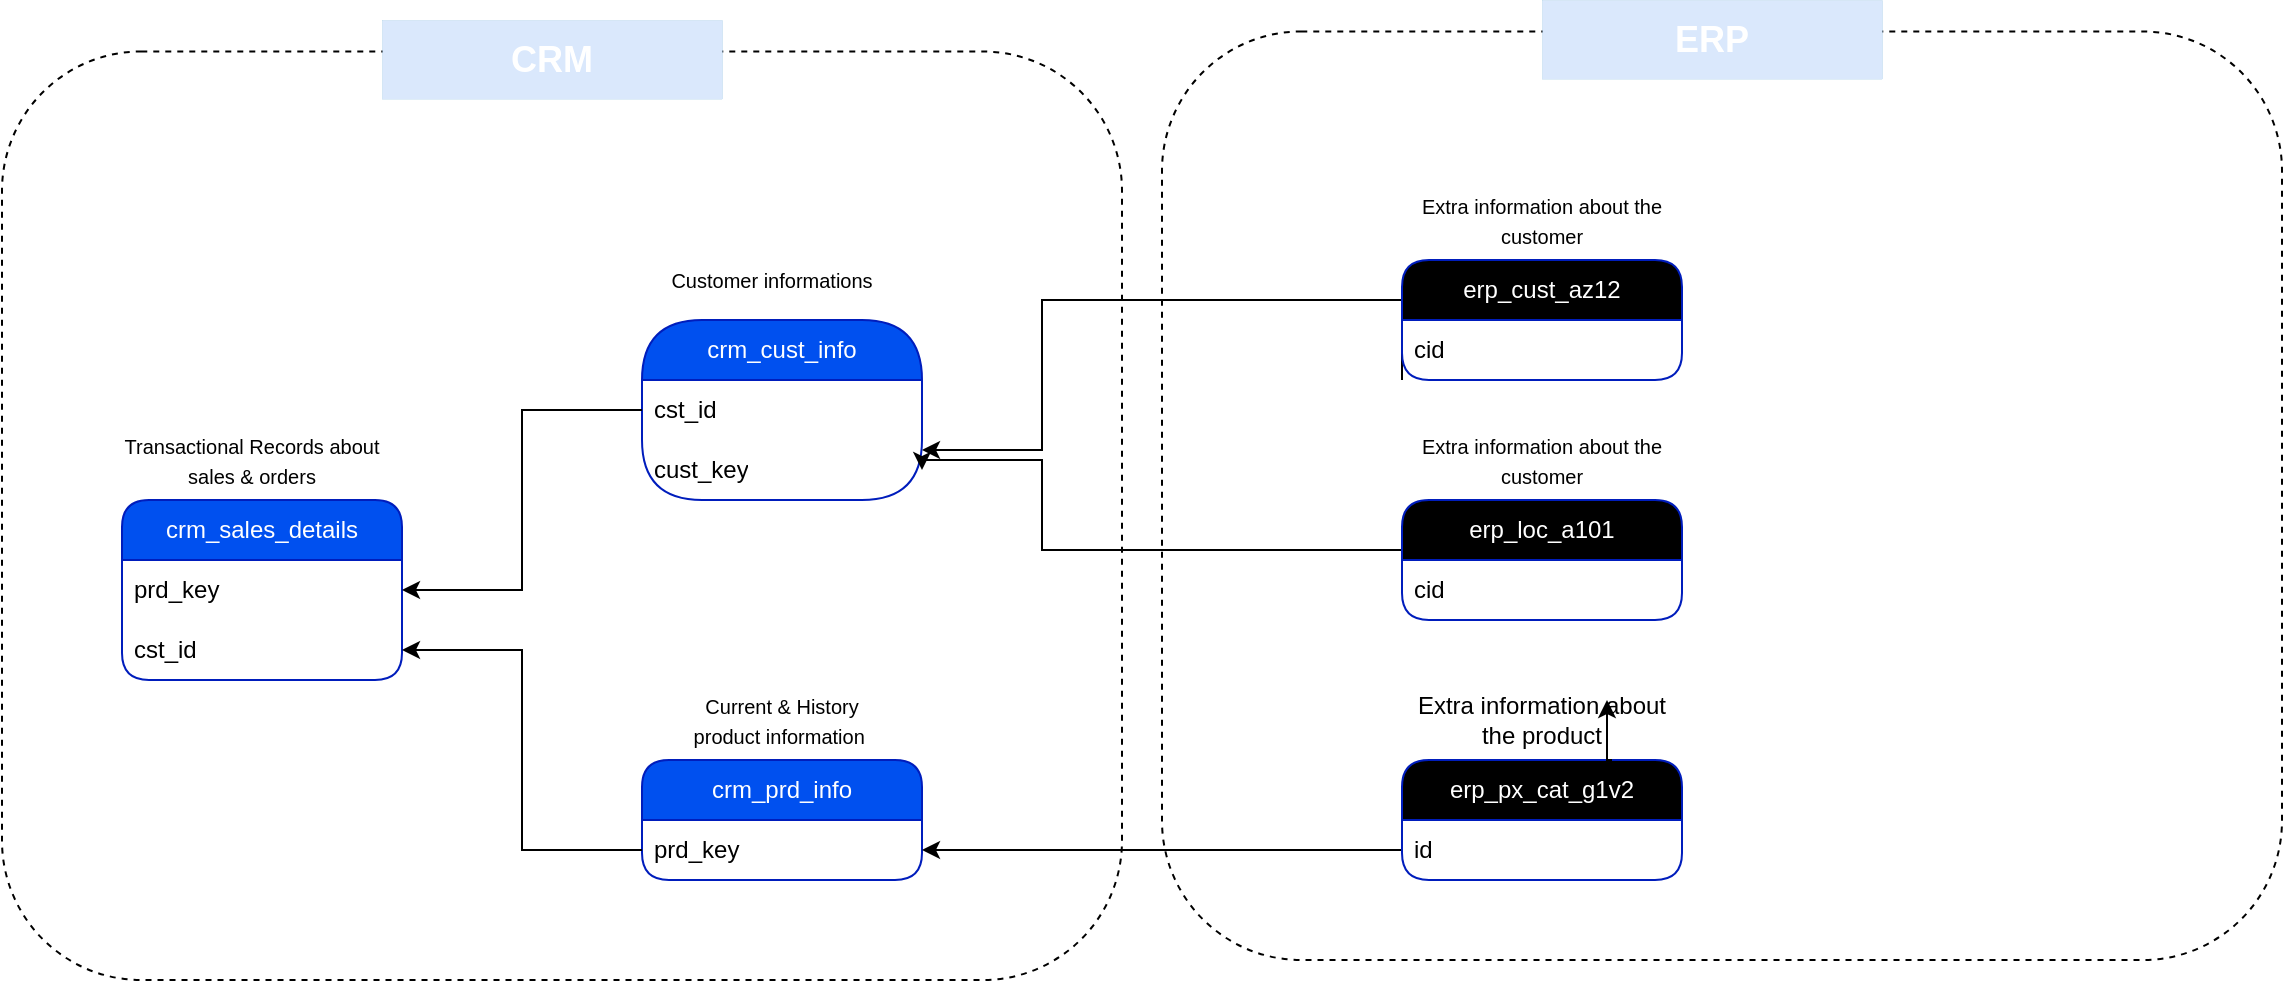 <mxfile version="27.0.1">
  <diagram name="Page-1" id="kK49lLlXKdRoKs_tVOsr">
    <mxGraphModel dx="2160" dy="732" grid="1" gridSize="10" guides="1" tooltips="1" connect="1" arrows="1" fold="1" page="1" pageScale="1" pageWidth="850" pageHeight="1100" math="0" shadow="0">
      <root>
        <mxCell id="0" />
        <mxCell id="1" parent="0" />
        <mxCell id="ItWA_65raA4j_NTFvdOH-40" value="" style="group" vertex="1" connectable="0" parent="1">
          <mxGeometry x="-120" y="160" width="560" height="480" as="geometry" />
        </mxCell>
        <mxCell id="ItWA_65raA4j_NTFvdOH-37" value="" style="rounded=1;whiteSpace=wrap;html=1;fillColor=none;shadow=0;glass=0;dashed=1;" vertex="1" parent="ItWA_65raA4j_NTFvdOH-40">
          <mxGeometry y="15.738" width="560" height="464.262" as="geometry" />
        </mxCell>
        <mxCell id="ItWA_65raA4j_NTFvdOH-39" value="&lt;b&gt;&lt;font style=&quot;font-size: 18px;&quot;&gt;CRM&lt;/font&gt;&lt;/b&gt;" style="text;html=1;align=center;verticalAlign=middle;whiteSpace=wrap;rounded=0;fillColor=light-dark(#DAE8FC,#DAE8FC);strokeWidth=0;fontColor=#ffffff;strokeColor=#006EAF;" vertex="1" parent="ItWA_65raA4j_NTFvdOH-40">
          <mxGeometry x="190" width="170" height="39.344" as="geometry" />
        </mxCell>
        <mxCell id="ItWA_65raA4j_NTFvdOH-29" value="" style="group" vertex="1" connectable="0" parent="ItWA_65raA4j_NTFvdOH-40">
          <mxGeometry x="320" y="120" width="140" height="120" as="geometry" />
        </mxCell>
        <mxCell id="WFQA6RG_DdRYdsasc-DS-1" value="crm_cust_info" style="swimlane;fontStyle=0;childLayout=stackLayout;horizontal=1;startSize=30;horizontalStack=0;resizeParent=1;resizeParentMax=0;resizeLast=0;collapsible=1;marginBottom=0;whiteSpace=wrap;html=1;fillColor=light-dark(#0050EF,#A9C4EB);fontColor=#ffffff;strokeColor=#001DBC;rounded=1;arcSize=50;" parent="ItWA_65raA4j_NTFvdOH-29" vertex="1">
          <mxGeometry y="30" width="140" height="90" as="geometry" />
        </mxCell>
        <mxCell id="WFQA6RG_DdRYdsasc-DS-2" value="cst_id" style="text;strokeColor=none;fillColor=none;align=left;verticalAlign=middle;spacingLeft=4;spacingRight=4;overflow=hidden;points=[[0,0.5],[1,0.5]];portConstraint=eastwest;rotatable=0;whiteSpace=wrap;html=1;" parent="WFQA6RG_DdRYdsasc-DS-1" vertex="1">
          <mxGeometry y="30" width="140" height="30" as="geometry" />
        </mxCell>
        <mxCell id="ItWA_65raA4j_NTFvdOH-13" value="cust_key" style="text;strokeColor=none;fillColor=none;align=left;verticalAlign=middle;spacingLeft=4;spacingRight=4;overflow=hidden;points=[[0,0.5],[1,0.5]];portConstraint=eastwest;rotatable=0;whiteSpace=wrap;html=1;" vertex="1" parent="WFQA6RG_DdRYdsasc-DS-1">
          <mxGeometry y="60" width="140" height="30" as="geometry" />
        </mxCell>
        <mxCell id="WFQA6RG_DdRYdsasc-DS-5" value="&lt;font style=&quot;font-size: 10px;&quot;&gt;Customer informations&lt;/font&gt;" style="text;html=1;align=center;verticalAlign=middle;whiteSpace=wrap;rounded=0;" parent="ItWA_65raA4j_NTFvdOH-29" vertex="1">
          <mxGeometry x="10" width="110" height="20" as="geometry" />
        </mxCell>
        <mxCell id="ItWA_65raA4j_NTFvdOH-41" value="" style="group" vertex="1" connectable="0" parent="1">
          <mxGeometry x="460" y="150" width="560" height="480" as="geometry" />
        </mxCell>
        <mxCell id="ItWA_65raA4j_NTFvdOH-42" value="" style="rounded=1;whiteSpace=wrap;html=1;fillColor=none;shadow=0;glass=0;dashed=1;" vertex="1" parent="ItWA_65raA4j_NTFvdOH-41">
          <mxGeometry y="15.738" width="560" height="464.262" as="geometry" />
        </mxCell>
        <mxCell id="ItWA_65raA4j_NTFvdOH-43" value="&lt;b&gt;&lt;font style=&quot;font-size: 18px;&quot;&gt;ERP&lt;/font&gt;&lt;/b&gt;" style="text;html=1;align=center;verticalAlign=middle;whiteSpace=wrap;rounded=0;fillColor=light-dark(#DAE8FC,#FFB366);strokeWidth=0;fontColor=#ffffff;strokeColor=#006EAF;" vertex="1" parent="ItWA_65raA4j_NTFvdOH-41">
          <mxGeometry x="190" width="170" height="39.344" as="geometry" />
        </mxCell>
        <mxCell id="ItWA_65raA4j_NTFvdOH-14" style="edgeStyle=orthogonalEdgeStyle;rounded=0;orthogonalLoop=1;jettySize=auto;html=1;exitX=0;exitY=0.5;exitDx=0;exitDy=0;entryX=1;entryY=0.5;entryDx=0;entryDy=0;" edge="1" parent="ItWA_65raA4j_NTFvdOH-41">
          <mxGeometry relative="1" as="geometry">
            <mxPoint x="120" y="190" as="sourcePoint" />
            <mxPoint x="-120" y="225" as="targetPoint" />
            <Array as="points">
              <mxPoint x="-60" y="150" />
              <mxPoint x="-60" y="225" />
            </Array>
          </mxGeometry>
        </mxCell>
        <mxCell id="WFQA6RG_DdRYdsasc-DS-7" value="" style="group" parent="1" vertex="1" connectable="0">
          <mxGeometry x="200" y="520" width="140" height="90" as="geometry" />
        </mxCell>
        <mxCell id="ItWA_65raA4j_NTFvdOH-47" value="" style="group" vertex="1" connectable="0" parent="WFQA6RG_DdRYdsasc-DS-7">
          <mxGeometry y="-20" width="140" height="90" as="geometry" />
        </mxCell>
        <mxCell id="WFQA6RG_DdRYdsasc-DS-8" value="crm_prd_info" style="swimlane;fontStyle=0;childLayout=stackLayout;horizontal=1;startSize=30;horizontalStack=0;resizeParent=1;resizeParentMax=0;resizeLast=0;collapsible=1;marginBottom=0;whiteSpace=wrap;html=1;fillColor=light-dark(#0050EF,#A9C4EB);fontColor=#ffffff;strokeColor=#001DBC;rounded=1;" parent="ItWA_65raA4j_NTFvdOH-47" vertex="1">
          <mxGeometry y="30" width="140" height="60" as="geometry" />
        </mxCell>
        <mxCell id="WFQA6RG_DdRYdsasc-DS-9" value="prd_key" style="text;strokeColor=none;fillColor=none;align=left;verticalAlign=middle;spacingLeft=4;spacingRight=4;overflow=hidden;points=[[0,0.5],[1,0.5]];portConstraint=eastwest;rotatable=0;whiteSpace=wrap;html=1;" parent="WFQA6RG_DdRYdsasc-DS-8" vertex="1">
          <mxGeometry y="30" width="140" height="30" as="geometry" />
        </mxCell>
        <mxCell id="WFQA6RG_DdRYdsasc-DS-10" value="&lt;span style=&quot;font-size: 10px;&quot;&gt;Current &amp;amp; History product information&amp;nbsp;&lt;/span&gt;" style="text;html=1;align=center;verticalAlign=middle;whiteSpace=wrap;rounded=0;" parent="ItWA_65raA4j_NTFvdOH-47" vertex="1">
          <mxGeometry x="15" width="110" height="20" as="geometry" />
        </mxCell>
        <mxCell id="ItWA_65raA4j_NTFvdOH-1" value="" style="group" vertex="1" connectable="0" parent="1">
          <mxGeometry x="-60" y="370" width="140" height="90" as="geometry" />
        </mxCell>
        <mxCell id="ItWA_65raA4j_NTFvdOH-2" value="crm_sales_details" style="swimlane;fontStyle=0;childLayout=stackLayout;horizontal=1;startSize=30;horizontalStack=0;resizeParent=1;resizeParentMax=0;resizeLast=0;collapsible=1;marginBottom=0;whiteSpace=wrap;html=1;fillColor=light-dark(#0050EF,#A9C4EB);fontColor=#ffffff;strokeColor=#001DBC;rounded=1;" vertex="1" parent="ItWA_65raA4j_NTFvdOH-1">
          <mxGeometry y="30" width="140" height="90" as="geometry" />
        </mxCell>
        <mxCell id="ItWA_65raA4j_NTFvdOH-3" value="prd_key" style="text;strokeColor=none;fillColor=none;align=left;verticalAlign=middle;spacingLeft=4;spacingRight=4;overflow=hidden;points=[[0,0.5],[1,0.5]];portConstraint=eastwest;rotatable=0;whiteSpace=wrap;html=1;" vertex="1" parent="ItWA_65raA4j_NTFvdOH-2">
          <mxGeometry y="30" width="140" height="30" as="geometry" />
        </mxCell>
        <mxCell id="ItWA_65raA4j_NTFvdOH-5" value="cst_id" style="text;strokeColor=none;fillColor=none;align=left;verticalAlign=middle;spacingLeft=4;spacingRight=4;overflow=hidden;points=[[0,0.5],[1,0.5]];portConstraint=eastwest;rotatable=0;whiteSpace=wrap;html=1;" vertex="1" parent="ItWA_65raA4j_NTFvdOH-2">
          <mxGeometry y="60" width="140" height="30" as="geometry" />
        </mxCell>
        <mxCell id="ItWA_65raA4j_NTFvdOH-4" value="&lt;span style=&quot;font-size: 10px;&quot;&gt;Transactional Records about sales &amp;amp; orders&lt;/span&gt;" style="text;html=1;align=center;verticalAlign=middle;whiteSpace=wrap;rounded=0;" vertex="1" parent="ItWA_65raA4j_NTFvdOH-1">
          <mxGeometry width="130" height="20" as="geometry" />
        </mxCell>
        <mxCell id="ItWA_65raA4j_NTFvdOH-24" style="edgeStyle=orthogonalEdgeStyle;rounded=0;orthogonalLoop=1;jettySize=auto;html=1;entryX=1;entryY=0.5;entryDx=0;entryDy=0;" edge="1" parent="1" source="ItWA_65raA4j_NTFvdOH-22" target="WFQA6RG_DdRYdsasc-DS-9">
          <mxGeometry relative="1" as="geometry" />
        </mxCell>
        <mxCell id="ItWA_65raA4j_NTFvdOH-32" style="edgeStyle=orthogonalEdgeStyle;rounded=0;orthogonalLoop=1;jettySize=auto;html=1;entryX=1;entryY=0.5;entryDx=0;entryDy=0;" edge="1" parent="1" source="WFQA6RG_DdRYdsasc-DS-2" target="ItWA_65raA4j_NTFvdOH-3">
          <mxGeometry relative="1" as="geometry" />
        </mxCell>
        <mxCell id="ItWA_65raA4j_NTFvdOH-33" style="edgeStyle=orthogonalEdgeStyle;rounded=0;orthogonalLoop=1;jettySize=auto;html=1;entryX=1;entryY=0.5;entryDx=0;entryDy=0;exitX=0;exitY=0.5;exitDx=0;exitDy=0;" edge="1" parent="1" source="WFQA6RG_DdRYdsasc-DS-9" target="ItWA_65raA4j_NTFvdOH-5">
          <mxGeometry relative="1" as="geometry">
            <Array as="points">
              <mxPoint x="140" y="575" />
              <mxPoint x="140" y="475" />
            </Array>
          </mxGeometry>
        </mxCell>
        <mxCell id="ItWA_65raA4j_NTFvdOH-36" style="edgeStyle=orthogonalEdgeStyle;rounded=0;orthogonalLoop=1;jettySize=auto;html=1;entryX=1;entryY=0.5;entryDx=0;entryDy=0;" edge="1" parent="1" source="ItWA_65raA4j_NTFvdOH-17" target="ItWA_65raA4j_NTFvdOH-13">
          <mxGeometry relative="1" as="geometry">
            <Array as="points">
              <mxPoint x="650" y="425" />
              <mxPoint x="400" y="425" />
              <mxPoint x="400" y="380" />
              <mxPoint x="340" y="380" />
            </Array>
          </mxGeometry>
        </mxCell>
        <mxCell id="ItWA_65raA4j_NTFvdOH-15" value="" style="group" vertex="1" connectable="0" parent="1">
          <mxGeometry x="580" y="370" width="140" height="90" as="geometry" />
        </mxCell>
        <mxCell id="ItWA_65raA4j_NTFvdOH-16" value="erp_loc_a101" style="swimlane;fontStyle=0;childLayout=stackLayout;horizontal=1;startSize=30;horizontalStack=0;resizeParent=1;resizeParentMax=0;resizeLast=0;collapsible=1;marginBottom=0;whiteSpace=wrap;html=1;fillColor=light-dark(#000000,#FFB366);fontColor=#ffffff;strokeColor=#001DBC;rounded=1;" vertex="1" parent="ItWA_65raA4j_NTFvdOH-15">
          <mxGeometry y="30" width="140" height="60" as="geometry" />
        </mxCell>
        <mxCell id="ItWA_65raA4j_NTFvdOH-17" value="cid" style="text;strokeColor=none;fillColor=none;align=left;verticalAlign=middle;spacingLeft=4;spacingRight=4;overflow=hidden;points=[[0,0.5],[1,0.5]];portConstraint=eastwest;rotatable=0;whiteSpace=wrap;html=1;" vertex="1" parent="ItWA_65raA4j_NTFvdOH-16">
          <mxGeometry y="30" width="140" height="30" as="geometry" />
        </mxCell>
        <mxCell id="ItWA_65raA4j_NTFvdOH-18" value="&lt;span style=&quot;font-size: 10px;&quot;&gt;Extra information about the customer&lt;/span&gt;" style="text;html=1;align=center;verticalAlign=middle;whiteSpace=wrap;rounded=0;" vertex="1" parent="ItWA_65raA4j_NTFvdOH-15">
          <mxGeometry x="5" width="130" height="20" as="geometry" />
        </mxCell>
        <mxCell id="ItWA_65raA4j_NTFvdOH-26" value="" style="group" vertex="1" connectable="0" parent="1">
          <mxGeometry x="580" y="250" width="140" height="90" as="geometry" />
        </mxCell>
        <mxCell id="ItWA_65raA4j_NTFvdOH-8" value="erp_cust_az12" style="swimlane;fontStyle=0;childLayout=stackLayout;horizontal=1;startSize=30;horizontalStack=0;resizeParent=1;resizeParentMax=0;resizeLast=0;collapsible=1;marginBottom=0;whiteSpace=wrap;html=1;fillColor=light-dark(#000000,#FFB366);fontColor=#ffffff;strokeColor=#001DBC;rounded=1;" vertex="1" parent="ItWA_65raA4j_NTFvdOH-26">
          <mxGeometry y="30" width="140" height="60" as="geometry" />
        </mxCell>
        <mxCell id="ItWA_65raA4j_NTFvdOH-9" value="cid" style="text;strokeColor=none;fillColor=none;align=left;verticalAlign=middle;spacingLeft=4;spacingRight=4;overflow=hidden;points=[[0,0.5],[1,0.5]];portConstraint=eastwest;rotatable=0;whiteSpace=wrap;html=1;" vertex="1" parent="ItWA_65raA4j_NTFvdOH-8">
          <mxGeometry y="30" width="140" height="30" as="geometry" />
        </mxCell>
        <mxCell id="ItWA_65raA4j_NTFvdOH-10" value="&lt;span style=&quot;font-size: 10px;&quot;&gt;Extra information about the customer&lt;/span&gt;" style="text;html=1;align=center;verticalAlign=middle;whiteSpace=wrap;rounded=0;" vertex="1" parent="ItWA_65raA4j_NTFvdOH-26">
          <mxGeometry x="5" width="130" height="20" as="geometry" />
        </mxCell>
        <mxCell id="ItWA_65raA4j_NTFvdOH-35" value="" style="group" vertex="1" connectable="0" parent="1">
          <mxGeometry x="550" y="540" width="140" height="90" as="geometry" />
        </mxCell>
        <mxCell id="ItWA_65raA4j_NTFvdOH-44" value="" style="group" vertex="1" connectable="0" parent="ItWA_65raA4j_NTFvdOH-35">
          <mxGeometry width="140" height="90" as="geometry" />
        </mxCell>
        <mxCell id="ItWA_65raA4j_NTFvdOH-46" value="" style="group" vertex="1" connectable="0" parent="ItWA_65raA4j_NTFvdOH-44">
          <mxGeometry x="30" y="-35" width="140" height="90" as="geometry" />
        </mxCell>
        <mxCell id="ItWA_65raA4j_NTFvdOH-48" value="" style="group" vertex="1" connectable="0" parent="ItWA_65raA4j_NTFvdOH-46">
          <mxGeometry y="-5" width="140" height="90" as="geometry" />
        </mxCell>
        <mxCell id="ItWA_65raA4j_NTFvdOH-21" value="erp_px_cat_g1v2" style="swimlane;fontStyle=0;childLayout=stackLayout;horizontal=1;startSize=30;horizontalStack=0;resizeParent=1;resizeParentMax=0;resizeLast=0;collapsible=1;marginBottom=0;whiteSpace=wrap;html=1;fillColor=light-dark(#000000,#FFB366);fontColor=#ffffff;strokeColor=#001DBC;rounded=1;" vertex="1" parent="ItWA_65raA4j_NTFvdOH-48">
          <mxGeometry y="30" width="140" height="60" as="geometry" />
        </mxCell>
        <mxCell id="ItWA_65raA4j_NTFvdOH-22" value="id" style="text;strokeColor=none;fillColor=none;align=left;verticalAlign=middle;spacingLeft=4;spacingRight=4;overflow=hidden;points=[[0,0.5],[1,0.5]];portConstraint=eastwest;rotatable=0;whiteSpace=wrap;html=1;" vertex="1" parent="ItWA_65raA4j_NTFvdOH-21">
          <mxGeometry y="30" width="140" height="30" as="geometry" />
        </mxCell>
        <mxCell id="ItWA_65raA4j_NTFvdOH-23" value="&lt;div&gt;Extra information about the product&lt;/div&gt;" style="text;html=1;align=center;verticalAlign=middle;whiteSpace=wrap;rounded=0;" vertex="1" parent="ItWA_65raA4j_NTFvdOH-48">
          <mxGeometry x="5" width="130" height="20" as="geometry" />
        </mxCell>
        <mxCell id="ItWA_65raA4j_NTFvdOH-45" style="edgeStyle=orthogonalEdgeStyle;rounded=0;orthogonalLoop=1;jettySize=auto;html=1;exitX=0.75;exitY=0;exitDx=0;exitDy=0;entryX=0.75;entryY=0;entryDx=0;entryDy=0;" edge="1" parent="ItWA_65raA4j_NTFvdOH-48" source="ItWA_65raA4j_NTFvdOH-21" target="ItWA_65raA4j_NTFvdOH-23">
          <mxGeometry relative="1" as="geometry" />
        </mxCell>
      </root>
    </mxGraphModel>
  </diagram>
</mxfile>
